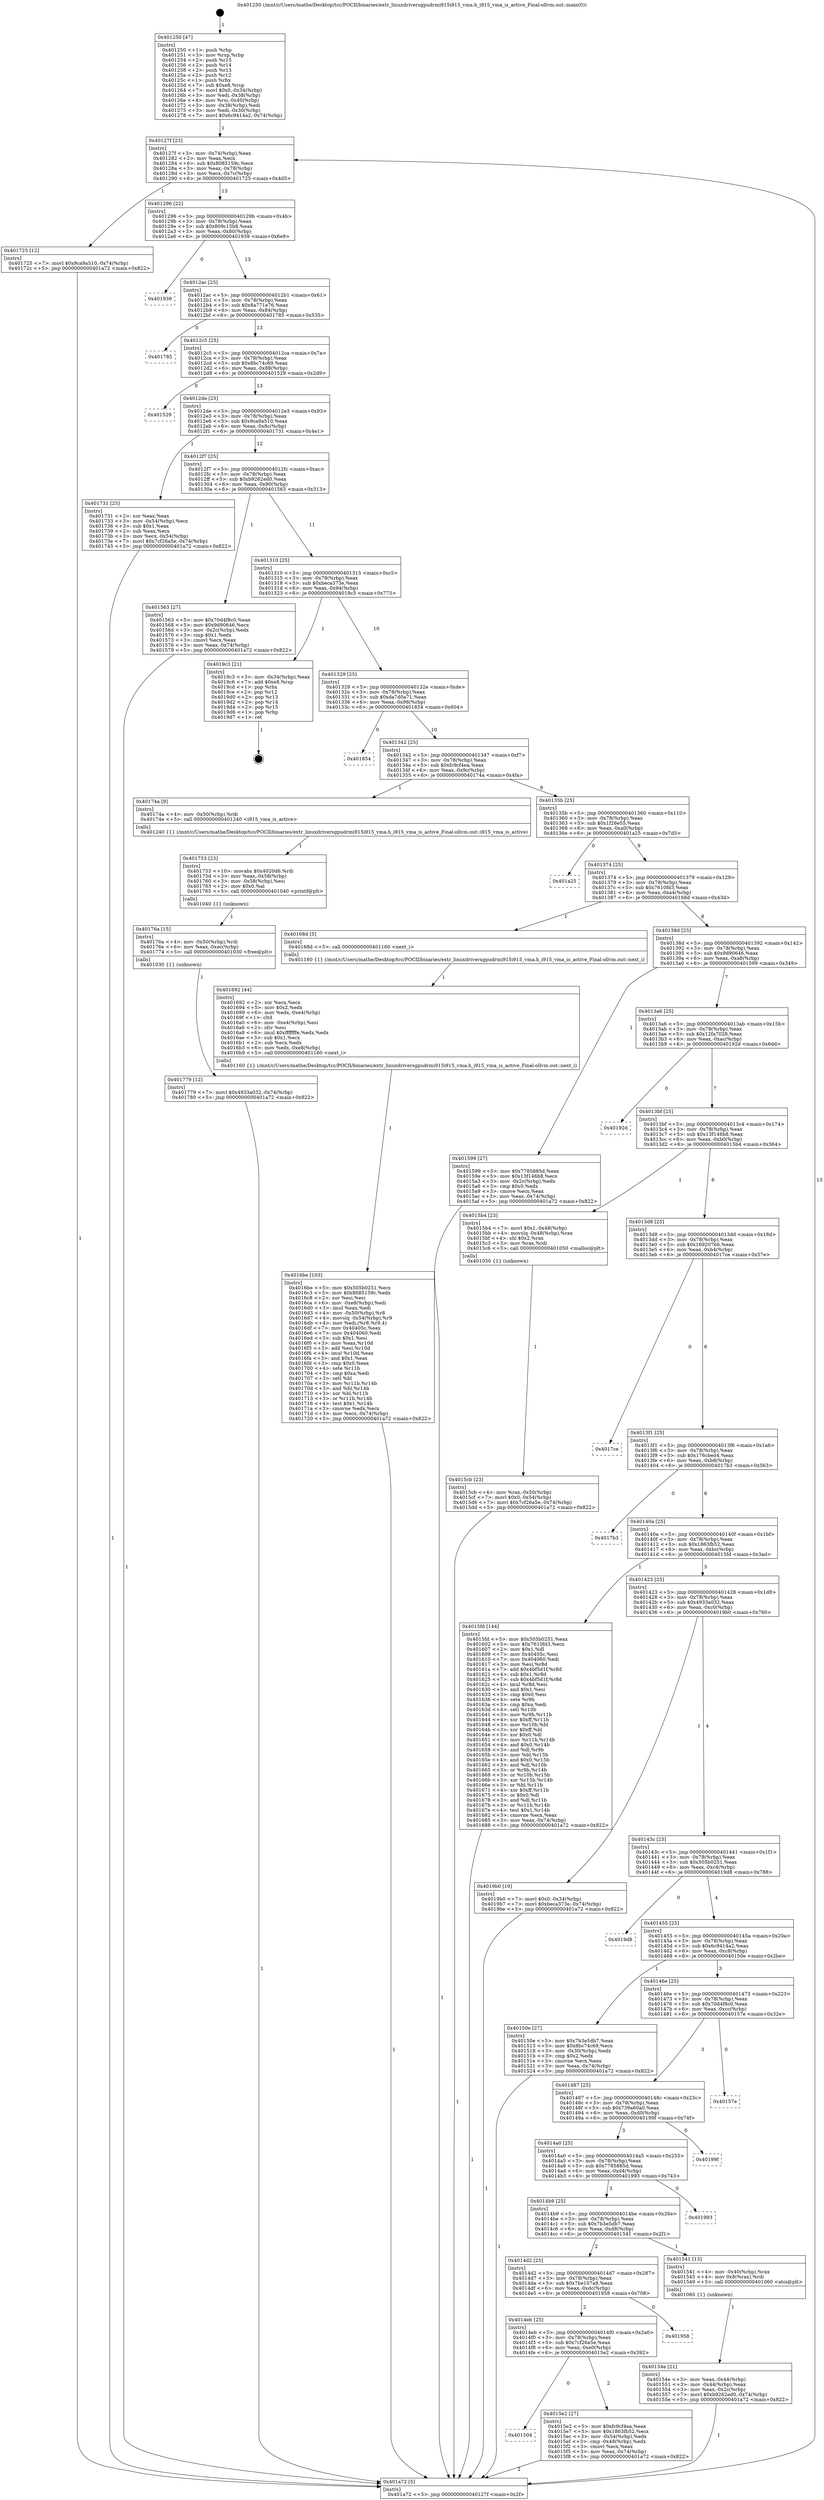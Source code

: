 digraph "0x401250" {
  label = "0x401250 (/mnt/c/Users/mathe/Desktop/tcc/POCII/binaries/extr_linuxdriversgpudrmi915i915_vma.h_i915_vma_is_active_Final-ollvm.out::main(0))"
  labelloc = "t"
  node[shape=record]

  Entry [label="",width=0.3,height=0.3,shape=circle,fillcolor=black,style=filled]
  "0x40127f" [label="{
     0x40127f [23]\l
     | [instrs]\l
     &nbsp;&nbsp;0x40127f \<+3\>: mov -0x74(%rbp),%eax\l
     &nbsp;&nbsp;0x401282 \<+2\>: mov %eax,%ecx\l
     &nbsp;&nbsp;0x401284 \<+6\>: sub $0x8085159c,%ecx\l
     &nbsp;&nbsp;0x40128a \<+3\>: mov %eax,-0x78(%rbp)\l
     &nbsp;&nbsp;0x40128d \<+3\>: mov %ecx,-0x7c(%rbp)\l
     &nbsp;&nbsp;0x401290 \<+6\>: je 0000000000401725 \<main+0x4d5\>\l
  }"]
  "0x401725" [label="{
     0x401725 [12]\l
     | [instrs]\l
     &nbsp;&nbsp;0x401725 \<+7\>: movl $0x9ca9a510,-0x74(%rbp)\l
     &nbsp;&nbsp;0x40172c \<+5\>: jmp 0000000000401a72 \<main+0x822\>\l
  }"]
  "0x401296" [label="{
     0x401296 [22]\l
     | [instrs]\l
     &nbsp;&nbsp;0x401296 \<+5\>: jmp 000000000040129b \<main+0x4b\>\l
     &nbsp;&nbsp;0x40129b \<+3\>: mov -0x78(%rbp),%eax\l
     &nbsp;&nbsp;0x40129e \<+5\>: sub $0x809c15b8,%eax\l
     &nbsp;&nbsp;0x4012a3 \<+3\>: mov %eax,-0x80(%rbp)\l
     &nbsp;&nbsp;0x4012a6 \<+6\>: je 0000000000401939 \<main+0x6e9\>\l
  }"]
  Exit [label="",width=0.3,height=0.3,shape=circle,fillcolor=black,style=filled,peripheries=2]
  "0x401939" [label="{
     0x401939\l
  }", style=dashed]
  "0x4012ac" [label="{
     0x4012ac [25]\l
     | [instrs]\l
     &nbsp;&nbsp;0x4012ac \<+5\>: jmp 00000000004012b1 \<main+0x61\>\l
     &nbsp;&nbsp;0x4012b1 \<+3\>: mov -0x78(%rbp),%eax\l
     &nbsp;&nbsp;0x4012b4 \<+5\>: sub $0x8a771e76,%eax\l
     &nbsp;&nbsp;0x4012b9 \<+6\>: mov %eax,-0x84(%rbp)\l
     &nbsp;&nbsp;0x4012bf \<+6\>: je 0000000000401785 \<main+0x535\>\l
  }"]
  "0x401779" [label="{
     0x401779 [12]\l
     | [instrs]\l
     &nbsp;&nbsp;0x401779 \<+7\>: movl $0x4933a032,-0x74(%rbp)\l
     &nbsp;&nbsp;0x401780 \<+5\>: jmp 0000000000401a72 \<main+0x822\>\l
  }"]
  "0x401785" [label="{
     0x401785\l
  }", style=dashed]
  "0x4012c5" [label="{
     0x4012c5 [25]\l
     | [instrs]\l
     &nbsp;&nbsp;0x4012c5 \<+5\>: jmp 00000000004012ca \<main+0x7a\>\l
     &nbsp;&nbsp;0x4012ca \<+3\>: mov -0x78(%rbp),%eax\l
     &nbsp;&nbsp;0x4012cd \<+5\>: sub $0x8bc74c69,%eax\l
     &nbsp;&nbsp;0x4012d2 \<+6\>: mov %eax,-0x88(%rbp)\l
     &nbsp;&nbsp;0x4012d8 \<+6\>: je 0000000000401529 \<main+0x2d9\>\l
  }"]
  "0x40176a" [label="{
     0x40176a [15]\l
     | [instrs]\l
     &nbsp;&nbsp;0x40176a \<+4\>: mov -0x50(%rbp),%rdi\l
     &nbsp;&nbsp;0x40176e \<+6\>: mov %eax,-0xec(%rbp)\l
     &nbsp;&nbsp;0x401774 \<+5\>: call 0000000000401030 \<free@plt\>\l
     | [calls]\l
     &nbsp;&nbsp;0x401030 \{1\} (unknown)\l
  }"]
  "0x401529" [label="{
     0x401529\l
  }", style=dashed]
  "0x4012de" [label="{
     0x4012de [25]\l
     | [instrs]\l
     &nbsp;&nbsp;0x4012de \<+5\>: jmp 00000000004012e3 \<main+0x93\>\l
     &nbsp;&nbsp;0x4012e3 \<+3\>: mov -0x78(%rbp),%eax\l
     &nbsp;&nbsp;0x4012e6 \<+5\>: sub $0x9ca9a510,%eax\l
     &nbsp;&nbsp;0x4012eb \<+6\>: mov %eax,-0x8c(%rbp)\l
     &nbsp;&nbsp;0x4012f1 \<+6\>: je 0000000000401731 \<main+0x4e1\>\l
  }"]
  "0x401753" [label="{
     0x401753 [23]\l
     | [instrs]\l
     &nbsp;&nbsp;0x401753 \<+10\>: movabs $0x4020d6,%rdi\l
     &nbsp;&nbsp;0x40175d \<+3\>: mov %eax,-0x58(%rbp)\l
     &nbsp;&nbsp;0x401760 \<+3\>: mov -0x58(%rbp),%esi\l
     &nbsp;&nbsp;0x401763 \<+2\>: mov $0x0,%al\l
     &nbsp;&nbsp;0x401765 \<+5\>: call 0000000000401040 \<printf@plt\>\l
     | [calls]\l
     &nbsp;&nbsp;0x401040 \{1\} (unknown)\l
  }"]
  "0x401731" [label="{
     0x401731 [25]\l
     | [instrs]\l
     &nbsp;&nbsp;0x401731 \<+2\>: xor %eax,%eax\l
     &nbsp;&nbsp;0x401733 \<+3\>: mov -0x54(%rbp),%ecx\l
     &nbsp;&nbsp;0x401736 \<+3\>: sub $0x1,%eax\l
     &nbsp;&nbsp;0x401739 \<+2\>: sub %eax,%ecx\l
     &nbsp;&nbsp;0x40173b \<+3\>: mov %ecx,-0x54(%rbp)\l
     &nbsp;&nbsp;0x40173e \<+7\>: movl $0x7cf26a5e,-0x74(%rbp)\l
     &nbsp;&nbsp;0x401745 \<+5\>: jmp 0000000000401a72 \<main+0x822\>\l
  }"]
  "0x4012f7" [label="{
     0x4012f7 [25]\l
     | [instrs]\l
     &nbsp;&nbsp;0x4012f7 \<+5\>: jmp 00000000004012fc \<main+0xac\>\l
     &nbsp;&nbsp;0x4012fc \<+3\>: mov -0x78(%rbp),%eax\l
     &nbsp;&nbsp;0x4012ff \<+5\>: sub $0xb9262ed0,%eax\l
     &nbsp;&nbsp;0x401304 \<+6\>: mov %eax,-0x90(%rbp)\l
     &nbsp;&nbsp;0x40130a \<+6\>: je 0000000000401563 \<main+0x313\>\l
  }"]
  "0x4016be" [label="{
     0x4016be [103]\l
     | [instrs]\l
     &nbsp;&nbsp;0x4016be \<+5\>: mov $0x505b0251,%ecx\l
     &nbsp;&nbsp;0x4016c3 \<+5\>: mov $0x8085159c,%edx\l
     &nbsp;&nbsp;0x4016c8 \<+2\>: xor %esi,%esi\l
     &nbsp;&nbsp;0x4016ca \<+6\>: mov -0xe8(%rbp),%edi\l
     &nbsp;&nbsp;0x4016d0 \<+3\>: imul %eax,%edi\l
     &nbsp;&nbsp;0x4016d3 \<+4\>: mov -0x50(%rbp),%r8\l
     &nbsp;&nbsp;0x4016d7 \<+4\>: movslq -0x54(%rbp),%r9\l
     &nbsp;&nbsp;0x4016db \<+4\>: mov %edi,(%r8,%r9,4)\l
     &nbsp;&nbsp;0x4016df \<+7\>: mov 0x40405c,%eax\l
     &nbsp;&nbsp;0x4016e6 \<+7\>: mov 0x404060,%edi\l
     &nbsp;&nbsp;0x4016ed \<+3\>: sub $0x1,%esi\l
     &nbsp;&nbsp;0x4016f0 \<+3\>: mov %eax,%r10d\l
     &nbsp;&nbsp;0x4016f3 \<+3\>: add %esi,%r10d\l
     &nbsp;&nbsp;0x4016f6 \<+4\>: imul %r10d,%eax\l
     &nbsp;&nbsp;0x4016fa \<+3\>: and $0x1,%eax\l
     &nbsp;&nbsp;0x4016fd \<+3\>: cmp $0x0,%eax\l
     &nbsp;&nbsp;0x401700 \<+4\>: sete %r11b\l
     &nbsp;&nbsp;0x401704 \<+3\>: cmp $0xa,%edi\l
     &nbsp;&nbsp;0x401707 \<+3\>: setl %bl\l
     &nbsp;&nbsp;0x40170a \<+3\>: mov %r11b,%r14b\l
     &nbsp;&nbsp;0x40170d \<+3\>: and %bl,%r14b\l
     &nbsp;&nbsp;0x401710 \<+3\>: xor %bl,%r11b\l
     &nbsp;&nbsp;0x401713 \<+3\>: or %r11b,%r14b\l
     &nbsp;&nbsp;0x401716 \<+4\>: test $0x1,%r14b\l
     &nbsp;&nbsp;0x40171a \<+3\>: cmovne %edx,%ecx\l
     &nbsp;&nbsp;0x40171d \<+3\>: mov %ecx,-0x74(%rbp)\l
     &nbsp;&nbsp;0x401720 \<+5\>: jmp 0000000000401a72 \<main+0x822\>\l
  }"]
  "0x401563" [label="{
     0x401563 [27]\l
     | [instrs]\l
     &nbsp;&nbsp;0x401563 \<+5\>: mov $0x70d4f8c0,%eax\l
     &nbsp;&nbsp;0x401568 \<+5\>: mov $0x9d90646,%ecx\l
     &nbsp;&nbsp;0x40156d \<+3\>: mov -0x2c(%rbp),%edx\l
     &nbsp;&nbsp;0x401570 \<+3\>: cmp $0x1,%edx\l
     &nbsp;&nbsp;0x401573 \<+3\>: cmovl %ecx,%eax\l
     &nbsp;&nbsp;0x401576 \<+3\>: mov %eax,-0x74(%rbp)\l
     &nbsp;&nbsp;0x401579 \<+5\>: jmp 0000000000401a72 \<main+0x822\>\l
  }"]
  "0x401310" [label="{
     0x401310 [25]\l
     | [instrs]\l
     &nbsp;&nbsp;0x401310 \<+5\>: jmp 0000000000401315 \<main+0xc5\>\l
     &nbsp;&nbsp;0x401315 \<+3\>: mov -0x78(%rbp),%eax\l
     &nbsp;&nbsp;0x401318 \<+5\>: sub $0xbeca373e,%eax\l
     &nbsp;&nbsp;0x40131d \<+6\>: mov %eax,-0x94(%rbp)\l
     &nbsp;&nbsp;0x401323 \<+6\>: je 00000000004019c3 \<main+0x773\>\l
  }"]
  "0x401692" [label="{
     0x401692 [44]\l
     | [instrs]\l
     &nbsp;&nbsp;0x401692 \<+2\>: xor %ecx,%ecx\l
     &nbsp;&nbsp;0x401694 \<+5\>: mov $0x2,%edx\l
     &nbsp;&nbsp;0x401699 \<+6\>: mov %edx,-0xe4(%rbp)\l
     &nbsp;&nbsp;0x40169f \<+1\>: cltd\l
     &nbsp;&nbsp;0x4016a0 \<+6\>: mov -0xe4(%rbp),%esi\l
     &nbsp;&nbsp;0x4016a6 \<+2\>: idiv %esi\l
     &nbsp;&nbsp;0x4016a8 \<+6\>: imul $0xfffffffe,%edx,%edx\l
     &nbsp;&nbsp;0x4016ae \<+3\>: sub $0x1,%ecx\l
     &nbsp;&nbsp;0x4016b1 \<+2\>: sub %ecx,%edx\l
     &nbsp;&nbsp;0x4016b3 \<+6\>: mov %edx,-0xe8(%rbp)\l
     &nbsp;&nbsp;0x4016b9 \<+5\>: call 0000000000401160 \<next_i\>\l
     | [calls]\l
     &nbsp;&nbsp;0x401160 \{1\} (/mnt/c/Users/mathe/Desktop/tcc/POCII/binaries/extr_linuxdriversgpudrmi915i915_vma.h_i915_vma_is_active_Final-ollvm.out::next_i)\l
  }"]
  "0x4019c3" [label="{
     0x4019c3 [21]\l
     | [instrs]\l
     &nbsp;&nbsp;0x4019c3 \<+3\>: mov -0x34(%rbp),%eax\l
     &nbsp;&nbsp;0x4019c6 \<+7\>: add $0xe8,%rsp\l
     &nbsp;&nbsp;0x4019cd \<+1\>: pop %rbx\l
     &nbsp;&nbsp;0x4019ce \<+2\>: pop %r12\l
     &nbsp;&nbsp;0x4019d0 \<+2\>: pop %r13\l
     &nbsp;&nbsp;0x4019d2 \<+2\>: pop %r14\l
     &nbsp;&nbsp;0x4019d4 \<+2\>: pop %r15\l
     &nbsp;&nbsp;0x4019d6 \<+1\>: pop %rbp\l
     &nbsp;&nbsp;0x4019d7 \<+1\>: ret\l
  }"]
  "0x401329" [label="{
     0x401329 [25]\l
     | [instrs]\l
     &nbsp;&nbsp;0x401329 \<+5\>: jmp 000000000040132e \<main+0xde\>\l
     &nbsp;&nbsp;0x40132e \<+3\>: mov -0x78(%rbp),%eax\l
     &nbsp;&nbsp;0x401331 \<+5\>: sub $0xda7d0a71,%eax\l
     &nbsp;&nbsp;0x401336 \<+6\>: mov %eax,-0x98(%rbp)\l
     &nbsp;&nbsp;0x40133c \<+6\>: je 0000000000401854 \<main+0x604\>\l
  }"]
  "0x401504" [label="{
     0x401504\l
  }", style=dashed]
  "0x401854" [label="{
     0x401854\l
  }", style=dashed]
  "0x401342" [label="{
     0x401342 [25]\l
     | [instrs]\l
     &nbsp;&nbsp;0x401342 \<+5\>: jmp 0000000000401347 \<main+0xf7\>\l
     &nbsp;&nbsp;0x401347 \<+3\>: mov -0x78(%rbp),%eax\l
     &nbsp;&nbsp;0x40134a \<+5\>: sub $0xfc9cf4ea,%eax\l
     &nbsp;&nbsp;0x40134f \<+6\>: mov %eax,-0x9c(%rbp)\l
     &nbsp;&nbsp;0x401355 \<+6\>: je 000000000040174a \<main+0x4fa\>\l
  }"]
  "0x4015e2" [label="{
     0x4015e2 [27]\l
     | [instrs]\l
     &nbsp;&nbsp;0x4015e2 \<+5\>: mov $0xfc9cf4ea,%eax\l
     &nbsp;&nbsp;0x4015e7 \<+5\>: mov $0x1863fb52,%ecx\l
     &nbsp;&nbsp;0x4015ec \<+3\>: mov -0x54(%rbp),%edx\l
     &nbsp;&nbsp;0x4015ef \<+3\>: cmp -0x48(%rbp),%edx\l
     &nbsp;&nbsp;0x4015f2 \<+3\>: cmovl %ecx,%eax\l
     &nbsp;&nbsp;0x4015f5 \<+3\>: mov %eax,-0x74(%rbp)\l
     &nbsp;&nbsp;0x4015f8 \<+5\>: jmp 0000000000401a72 \<main+0x822\>\l
  }"]
  "0x40174a" [label="{
     0x40174a [9]\l
     | [instrs]\l
     &nbsp;&nbsp;0x40174a \<+4\>: mov -0x50(%rbp),%rdi\l
     &nbsp;&nbsp;0x40174e \<+5\>: call 0000000000401240 \<i915_vma_is_active\>\l
     | [calls]\l
     &nbsp;&nbsp;0x401240 \{1\} (/mnt/c/Users/mathe/Desktop/tcc/POCII/binaries/extr_linuxdriversgpudrmi915i915_vma.h_i915_vma_is_active_Final-ollvm.out::i915_vma_is_active)\l
  }"]
  "0x40135b" [label="{
     0x40135b [25]\l
     | [instrs]\l
     &nbsp;&nbsp;0x40135b \<+5\>: jmp 0000000000401360 \<main+0x110\>\l
     &nbsp;&nbsp;0x401360 \<+3\>: mov -0x78(%rbp),%eax\l
     &nbsp;&nbsp;0x401363 \<+5\>: sub $0x1f26e55,%eax\l
     &nbsp;&nbsp;0x401368 \<+6\>: mov %eax,-0xa0(%rbp)\l
     &nbsp;&nbsp;0x40136e \<+6\>: je 0000000000401a25 \<main+0x7d5\>\l
  }"]
  "0x4014eb" [label="{
     0x4014eb [25]\l
     | [instrs]\l
     &nbsp;&nbsp;0x4014eb \<+5\>: jmp 00000000004014f0 \<main+0x2a0\>\l
     &nbsp;&nbsp;0x4014f0 \<+3\>: mov -0x78(%rbp),%eax\l
     &nbsp;&nbsp;0x4014f3 \<+5\>: sub $0x7cf26a5e,%eax\l
     &nbsp;&nbsp;0x4014f8 \<+6\>: mov %eax,-0xe0(%rbp)\l
     &nbsp;&nbsp;0x4014fe \<+6\>: je 00000000004015e2 \<main+0x392\>\l
  }"]
  "0x401a25" [label="{
     0x401a25\l
  }", style=dashed]
  "0x401374" [label="{
     0x401374 [25]\l
     | [instrs]\l
     &nbsp;&nbsp;0x401374 \<+5\>: jmp 0000000000401379 \<main+0x129\>\l
     &nbsp;&nbsp;0x401379 \<+3\>: mov -0x78(%rbp),%eax\l
     &nbsp;&nbsp;0x40137c \<+5\>: sub $0x7610fd3,%eax\l
     &nbsp;&nbsp;0x401381 \<+6\>: mov %eax,-0xa4(%rbp)\l
     &nbsp;&nbsp;0x401387 \<+6\>: je 000000000040168d \<main+0x43d\>\l
  }"]
  "0x401958" [label="{
     0x401958\l
  }", style=dashed]
  "0x40168d" [label="{
     0x40168d [5]\l
     | [instrs]\l
     &nbsp;&nbsp;0x40168d \<+5\>: call 0000000000401160 \<next_i\>\l
     | [calls]\l
     &nbsp;&nbsp;0x401160 \{1\} (/mnt/c/Users/mathe/Desktop/tcc/POCII/binaries/extr_linuxdriversgpudrmi915i915_vma.h_i915_vma_is_active_Final-ollvm.out::next_i)\l
  }"]
  "0x40138d" [label="{
     0x40138d [25]\l
     | [instrs]\l
     &nbsp;&nbsp;0x40138d \<+5\>: jmp 0000000000401392 \<main+0x142\>\l
     &nbsp;&nbsp;0x401392 \<+3\>: mov -0x78(%rbp),%eax\l
     &nbsp;&nbsp;0x401395 \<+5\>: sub $0x9d90646,%eax\l
     &nbsp;&nbsp;0x40139a \<+6\>: mov %eax,-0xa8(%rbp)\l
     &nbsp;&nbsp;0x4013a0 \<+6\>: je 0000000000401599 \<main+0x349\>\l
  }"]
  "0x4015cb" [label="{
     0x4015cb [23]\l
     | [instrs]\l
     &nbsp;&nbsp;0x4015cb \<+4\>: mov %rax,-0x50(%rbp)\l
     &nbsp;&nbsp;0x4015cf \<+7\>: movl $0x0,-0x54(%rbp)\l
     &nbsp;&nbsp;0x4015d6 \<+7\>: movl $0x7cf26a5e,-0x74(%rbp)\l
     &nbsp;&nbsp;0x4015dd \<+5\>: jmp 0000000000401a72 \<main+0x822\>\l
  }"]
  "0x401599" [label="{
     0x401599 [27]\l
     | [instrs]\l
     &nbsp;&nbsp;0x401599 \<+5\>: mov $0x7785885d,%eax\l
     &nbsp;&nbsp;0x40159e \<+5\>: mov $0x13f146b8,%ecx\l
     &nbsp;&nbsp;0x4015a3 \<+3\>: mov -0x2c(%rbp),%edx\l
     &nbsp;&nbsp;0x4015a6 \<+3\>: cmp $0x0,%edx\l
     &nbsp;&nbsp;0x4015a9 \<+3\>: cmove %ecx,%eax\l
     &nbsp;&nbsp;0x4015ac \<+3\>: mov %eax,-0x74(%rbp)\l
     &nbsp;&nbsp;0x4015af \<+5\>: jmp 0000000000401a72 \<main+0x822\>\l
  }"]
  "0x4013a6" [label="{
     0x4013a6 [25]\l
     | [instrs]\l
     &nbsp;&nbsp;0x4013a6 \<+5\>: jmp 00000000004013ab \<main+0x15b\>\l
     &nbsp;&nbsp;0x4013ab \<+3\>: mov -0x78(%rbp),%eax\l
     &nbsp;&nbsp;0x4013ae \<+5\>: sub $0x12fa7028,%eax\l
     &nbsp;&nbsp;0x4013b3 \<+6\>: mov %eax,-0xac(%rbp)\l
     &nbsp;&nbsp;0x4013b9 \<+6\>: je 000000000040192d \<main+0x6dd\>\l
  }"]
  "0x40154e" [label="{
     0x40154e [21]\l
     | [instrs]\l
     &nbsp;&nbsp;0x40154e \<+3\>: mov %eax,-0x44(%rbp)\l
     &nbsp;&nbsp;0x401551 \<+3\>: mov -0x44(%rbp),%eax\l
     &nbsp;&nbsp;0x401554 \<+3\>: mov %eax,-0x2c(%rbp)\l
     &nbsp;&nbsp;0x401557 \<+7\>: movl $0xb9262ed0,-0x74(%rbp)\l
     &nbsp;&nbsp;0x40155e \<+5\>: jmp 0000000000401a72 \<main+0x822\>\l
  }"]
  "0x40192d" [label="{
     0x40192d\l
  }", style=dashed]
  "0x4013bf" [label="{
     0x4013bf [25]\l
     | [instrs]\l
     &nbsp;&nbsp;0x4013bf \<+5\>: jmp 00000000004013c4 \<main+0x174\>\l
     &nbsp;&nbsp;0x4013c4 \<+3\>: mov -0x78(%rbp),%eax\l
     &nbsp;&nbsp;0x4013c7 \<+5\>: sub $0x13f146b8,%eax\l
     &nbsp;&nbsp;0x4013cc \<+6\>: mov %eax,-0xb0(%rbp)\l
     &nbsp;&nbsp;0x4013d2 \<+6\>: je 00000000004015b4 \<main+0x364\>\l
  }"]
  "0x4014d2" [label="{
     0x4014d2 [25]\l
     | [instrs]\l
     &nbsp;&nbsp;0x4014d2 \<+5\>: jmp 00000000004014d7 \<main+0x287\>\l
     &nbsp;&nbsp;0x4014d7 \<+3\>: mov -0x78(%rbp),%eax\l
     &nbsp;&nbsp;0x4014da \<+5\>: sub $0x7be107a9,%eax\l
     &nbsp;&nbsp;0x4014df \<+6\>: mov %eax,-0xdc(%rbp)\l
     &nbsp;&nbsp;0x4014e5 \<+6\>: je 0000000000401958 \<main+0x708\>\l
  }"]
  "0x4015b4" [label="{
     0x4015b4 [23]\l
     | [instrs]\l
     &nbsp;&nbsp;0x4015b4 \<+7\>: movl $0x1,-0x48(%rbp)\l
     &nbsp;&nbsp;0x4015bb \<+4\>: movslq -0x48(%rbp),%rax\l
     &nbsp;&nbsp;0x4015bf \<+4\>: shl $0x2,%rax\l
     &nbsp;&nbsp;0x4015c3 \<+3\>: mov %rax,%rdi\l
     &nbsp;&nbsp;0x4015c6 \<+5\>: call 0000000000401050 \<malloc@plt\>\l
     | [calls]\l
     &nbsp;&nbsp;0x401050 \{1\} (unknown)\l
  }"]
  "0x4013d8" [label="{
     0x4013d8 [25]\l
     | [instrs]\l
     &nbsp;&nbsp;0x4013d8 \<+5\>: jmp 00000000004013dd \<main+0x18d\>\l
     &nbsp;&nbsp;0x4013dd \<+3\>: mov -0x78(%rbp),%eax\l
     &nbsp;&nbsp;0x4013e0 \<+5\>: sub $0x16920766,%eax\l
     &nbsp;&nbsp;0x4013e5 \<+6\>: mov %eax,-0xb4(%rbp)\l
     &nbsp;&nbsp;0x4013eb \<+6\>: je 00000000004017ce \<main+0x57e\>\l
  }"]
  "0x401541" [label="{
     0x401541 [13]\l
     | [instrs]\l
     &nbsp;&nbsp;0x401541 \<+4\>: mov -0x40(%rbp),%rax\l
     &nbsp;&nbsp;0x401545 \<+4\>: mov 0x8(%rax),%rdi\l
     &nbsp;&nbsp;0x401549 \<+5\>: call 0000000000401060 \<atoi@plt\>\l
     | [calls]\l
     &nbsp;&nbsp;0x401060 \{1\} (unknown)\l
  }"]
  "0x4017ce" [label="{
     0x4017ce\l
  }", style=dashed]
  "0x4013f1" [label="{
     0x4013f1 [25]\l
     | [instrs]\l
     &nbsp;&nbsp;0x4013f1 \<+5\>: jmp 00000000004013f6 \<main+0x1a6\>\l
     &nbsp;&nbsp;0x4013f6 \<+3\>: mov -0x78(%rbp),%eax\l
     &nbsp;&nbsp;0x4013f9 \<+5\>: sub $0x176cbed4,%eax\l
     &nbsp;&nbsp;0x4013fe \<+6\>: mov %eax,-0xb8(%rbp)\l
     &nbsp;&nbsp;0x401404 \<+6\>: je 00000000004017b3 \<main+0x563\>\l
  }"]
  "0x4014b9" [label="{
     0x4014b9 [25]\l
     | [instrs]\l
     &nbsp;&nbsp;0x4014b9 \<+5\>: jmp 00000000004014be \<main+0x26e\>\l
     &nbsp;&nbsp;0x4014be \<+3\>: mov -0x78(%rbp),%eax\l
     &nbsp;&nbsp;0x4014c1 \<+5\>: sub $0x7b3e5db7,%eax\l
     &nbsp;&nbsp;0x4014c6 \<+6\>: mov %eax,-0xd8(%rbp)\l
     &nbsp;&nbsp;0x4014cc \<+6\>: je 0000000000401541 \<main+0x2f1\>\l
  }"]
  "0x4017b3" [label="{
     0x4017b3\l
  }", style=dashed]
  "0x40140a" [label="{
     0x40140a [25]\l
     | [instrs]\l
     &nbsp;&nbsp;0x40140a \<+5\>: jmp 000000000040140f \<main+0x1bf\>\l
     &nbsp;&nbsp;0x40140f \<+3\>: mov -0x78(%rbp),%eax\l
     &nbsp;&nbsp;0x401412 \<+5\>: sub $0x1863fb52,%eax\l
     &nbsp;&nbsp;0x401417 \<+6\>: mov %eax,-0xbc(%rbp)\l
     &nbsp;&nbsp;0x40141d \<+6\>: je 00000000004015fd \<main+0x3ad\>\l
  }"]
  "0x401993" [label="{
     0x401993\l
  }", style=dashed]
  "0x4015fd" [label="{
     0x4015fd [144]\l
     | [instrs]\l
     &nbsp;&nbsp;0x4015fd \<+5\>: mov $0x505b0251,%eax\l
     &nbsp;&nbsp;0x401602 \<+5\>: mov $0x7610fd3,%ecx\l
     &nbsp;&nbsp;0x401607 \<+2\>: mov $0x1,%dl\l
     &nbsp;&nbsp;0x401609 \<+7\>: mov 0x40405c,%esi\l
     &nbsp;&nbsp;0x401610 \<+7\>: mov 0x404060,%edi\l
     &nbsp;&nbsp;0x401617 \<+3\>: mov %esi,%r8d\l
     &nbsp;&nbsp;0x40161a \<+7\>: add $0x4bf5d1f,%r8d\l
     &nbsp;&nbsp;0x401621 \<+4\>: sub $0x1,%r8d\l
     &nbsp;&nbsp;0x401625 \<+7\>: sub $0x4bf5d1f,%r8d\l
     &nbsp;&nbsp;0x40162c \<+4\>: imul %r8d,%esi\l
     &nbsp;&nbsp;0x401630 \<+3\>: and $0x1,%esi\l
     &nbsp;&nbsp;0x401633 \<+3\>: cmp $0x0,%esi\l
     &nbsp;&nbsp;0x401636 \<+4\>: sete %r9b\l
     &nbsp;&nbsp;0x40163a \<+3\>: cmp $0xa,%edi\l
     &nbsp;&nbsp;0x40163d \<+4\>: setl %r10b\l
     &nbsp;&nbsp;0x401641 \<+3\>: mov %r9b,%r11b\l
     &nbsp;&nbsp;0x401644 \<+4\>: xor $0xff,%r11b\l
     &nbsp;&nbsp;0x401648 \<+3\>: mov %r10b,%bl\l
     &nbsp;&nbsp;0x40164b \<+3\>: xor $0xff,%bl\l
     &nbsp;&nbsp;0x40164e \<+3\>: xor $0x0,%dl\l
     &nbsp;&nbsp;0x401651 \<+3\>: mov %r11b,%r14b\l
     &nbsp;&nbsp;0x401654 \<+4\>: and $0x0,%r14b\l
     &nbsp;&nbsp;0x401658 \<+3\>: and %dl,%r9b\l
     &nbsp;&nbsp;0x40165b \<+3\>: mov %bl,%r15b\l
     &nbsp;&nbsp;0x40165e \<+4\>: and $0x0,%r15b\l
     &nbsp;&nbsp;0x401662 \<+3\>: and %dl,%r10b\l
     &nbsp;&nbsp;0x401665 \<+3\>: or %r9b,%r14b\l
     &nbsp;&nbsp;0x401668 \<+3\>: or %r10b,%r15b\l
     &nbsp;&nbsp;0x40166b \<+3\>: xor %r15b,%r14b\l
     &nbsp;&nbsp;0x40166e \<+3\>: or %bl,%r11b\l
     &nbsp;&nbsp;0x401671 \<+4\>: xor $0xff,%r11b\l
     &nbsp;&nbsp;0x401675 \<+3\>: or $0x0,%dl\l
     &nbsp;&nbsp;0x401678 \<+3\>: and %dl,%r11b\l
     &nbsp;&nbsp;0x40167b \<+3\>: or %r11b,%r14b\l
     &nbsp;&nbsp;0x40167e \<+4\>: test $0x1,%r14b\l
     &nbsp;&nbsp;0x401682 \<+3\>: cmovne %ecx,%eax\l
     &nbsp;&nbsp;0x401685 \<+3\>: mov %eax,-0x74(%rbp)\l
     &nbsp;&nbsp;0x401688 \<+5\>: jmp 0000000000401a72 \<main+0x822\>\l
  }"]
  "0x401423" [label="{
     0x401423 [25]\l
     | [instrs]\l
     &nbsp;&nbsp;0x401423 \<+5\>: jmp 0000000000401428 \<main+0x1d8\>\l
     &nbsp;&nbsp;0x401428 \<+3\>: mov -0x78(%rbp),%eax\l
     &nbsp;&nbsp;0x40142b \<+5\>: sub $0x4933a032,%eax\l
     &nbsp;&nbsp;0x401430 \<+6\>: mov %eax,-0xc0(%rbp)\l
     &nbsp;&nbsp;0x401436 \<+6\>: je 00000000004019b0 \<main+0x760\>\l
  }"]
  "0x4014a0" [label="{
     0x4014a0 [25]\l
     | [instrs]\l
     &nbsp;&nbsp;0x4014a0 \<+5\>: jmp 00000000004014a5 \<main+0x255\>\l
     &nbsp;&nbsp;0x4014a5 \<+3\>: mov -0x78(%rbp),%eax\l
     &nbsp;&nbsp;0x4014a8 \<+5\>: sub $0x7785885d,%eax\l
     &nbsp;&nbsp;0x4014ad \<+6\>: mov %eax,-0xd4(%rbp)\l
     &nbsp;&nbsp;0x4014b3 \<+6\>: je 0000000000401993 \<main+0x743\>\l
  }"]
  "0x4019b0" [label="{
     0x4019b0 [19]\l
     | [instrs]\l
     &nbsp;&nbsp;0x4019b0 \<+7\>: movl $0x0,-0x34(%rbp)\l
     &nbsp;&nbsp;0x4019b7 \<+7\>: movl $0xbeca373e,-0x74(%rbp)\l
     &nbsp;&nbsp;0x4019be \<+5\>: jmp 0000000000401a72 \<main+0x822\>\l
  }"]
  "0x40143c" [label="{
     0x40143c [25]\l
     | [instrs]\l
     &nbsp;&nbsp;0x40143c \<+5\>: jmp 0000000000401441 \<main+0x1f1\>\l
     &nbsp;&nbsp;0x401441 \<+3\>: mov -0x78(%rbp),%eax\l
     &nbsp;&nbsp;0x401444 \<+5\>: sub $0x505b0251,%eax\l
     &nbsp;&nbsp;0x401449 \<+6\>: mov %eax,-0xc4(%rbp)\l
     &nbsp;&nbsp;0x40144f \<+6\>: je 00000000004019d8 \<main+0x788\>\l
  }"]
  "0x40199f" [label="{
     0x40199f\l
  }", style=dashed]
  "0x4019d8" [label="{
     0x4019d8\l
  }", style=dashed]
  "0x401455" [label="{
     0x401455 [25]\l
     | [instrs]\l
     &nbsp;&nbsp;0x401455 \<+5\>: jmp 000000000040145a \<main+0x20a\>\l
     &nbsp;&nbsp;0x40145a \<+3\>: mov -0x78(%rbp),%eax\l
     &nbsp;&nbsp;0x40145d \<+5\>: sub $0x6c9414a2,%eax\l
     &nbsp;&nbsp;0x401462 \<+6\>: mov %eax,-0xc8(%rbp)\l
     &nbsp;&nbsp;0x401468 \<+6\>: je 000000000040150e \<main+0x2be\>\l
  }"]
  "0x401487" [label="{
     0x401487 [25]\l
     | [instrs]\l
     &nbsp;&nbsp;0x401487 \<+5\>: jmp 000000000040148c \<main+0x23c\>\l
     &nbsp;&nbsp;0x40148c \<+3\>: mov -0x78(%rbp),%eax\l
     &nbsp;&nbsp;0x40148f \<+5\>: sub $0x739a60a0,%eax\l
     &nbsp;&nbsp;0x401494 \<+6\>: mov %eax,-0xd0(%rbp)\l
     &nbsp;&nbsp;0x40149a \<+6\>: je 000000000040199f \<main+0x74f\>\l
  }"]
  "0x40150e" [label="{
     0x40150e [27]\l
     | [instrs]\l
     &nbsp;&nbsp;0x40150e \<+5\>: mov $0x7b3e5db7,%eax\l
     &nbsp;&nbsp;0x401513 \<+5\>: mov $0x8bc74c69,%ecx\l
     &nbsp;&nbsp;0x401518 \<+3\>: mov -0x30(%rbp),%edx\l
     &nbsp;&nbsp;0x40151b \<+3\>: cmp $0x2,%edx\l
     &nbsp;&nbsp;0x40151e \<+3\>: cmovne %ecx,%eax\l
     &nbsp;&nbsp;0x401521 \<+3\>: mov %eax,-0x74(%rbp)\l
     &nbsp;&nbsp;0x401524 \<+5\>: jmp 0000000000401a72 \<main+0x822\>\l
  }"]
  "0x40146e" [label="{
     0x40146e [25]\l
     | [instrs]\l
     &nbsp;&nbsp;0x40146e \<+5\>: jmp 0000000000401473 \<main+0x223\>\l
     &nbsp;&nbsp;0x401473 \<+3\>: mov -0x78(%rbp),%eax\l
     &nbsp;&nbsp;0x401476 \<+5\>: sub $0x70d4f8c0,%eax\l
     &nbsp;&nbsp;0x40147b \<+6\>: mov %eax,-0xcc(%rbp)\l
     &nbsp;&nbsp;0x401481 \<+6\>: je 000000000040157e \<main+0x32e\>\l
  }"]
  "0x401a72" [label="{
     0x401a72 [5]\l
     | [instrs]\l
     &nbsp;&nbsp;0x401a72 \<+5\>: jmp 000000000040127f \<main+0x2f\>\l
  }"]
  "0x401250" [label="{
     0x401250 [47]\l
     | [instrs]\l
     &nbsp;&nbsp;0x401250 \<+1\>: push %rbp\l
     &nbsp;&nbsp;0x401251 \<+3\>: mov %rsp,%rbp\l
     &nbsp;&nbsp;0x401254 \<+2\>: push %r15\l
     &nbsp;&nbsp;0x401256 \<+2\>: push %r14\l
     &nbsp;&nbsp;0x401258 \<+2\>: push %r13\l
     &nbsp;&nbsp;0x40125a \<+2\>: push %r12\l
     &nbsp;&nbsp;0x40125c \<+1\>: push %rbx\l
     &nbsp;&nbsp;0x40125d \<+7\>: sub $0xe8,%rsp\l
     &nbsp;&nbsp;0x401264 \<+7\>: movl $0x0,-0x34(%rbp)\l
     &nbsp;&nbsp;0x40126b \<+3\>: mov %edi,-0x38(%rbp)\l
     &nbsp;&nbsp;0x40126e \<+4\>: mov %rsi,-0x40(%rbp)\l
     &nbsp;&nbsp;0x401272 \<+3\>: mov -0x38(%rbp),%edi\l
     &nbsp;&nbsp;0x401275 \<+3\>: mov %edi,-0x30(%rbp)\l
     &nbsp;&nbsp;0x401278 \<+7\>: movl $0x6c9414a2,-0x74(%rbp)\l
  }"]
  "0x40157e" [label="{
     0x40157e\l
  }", style=dashed]
  Entry -> "0x401250" [label=" 1"]
  "0x40127f" -> "0x401725" [label=" 1"]
  "0x40127f" -> "0x401296" [label=" 13"]
  "0x4019c3" -> Exit [label=" 1"]
  "0x401296" -> "0x401939" [label=" 0"]
  "0x401296" -> "0x4012ac" [label=" 13"]
  "0x4019b0" -> "0x401a72" [label=" 1"]
  "0x4012ac" -> "0x401785" [label=" 0"]
  "0x4012ac" -> "0x4012c5" [label=" 13"]
  "0x401779" -> "0x401a72" [label=" 1"]
  "0x4012c5" -> "0x401529" [label=" 0"]
  "0x4012c5" -> "0x4012de" [label=" 13"]
  "0x40176a" -> "0x401779" [label=" 1"]
  "0x4012de" -> "0x401731" [label=" 1"]
  "0x4012de" -> "0x4012f7" [label=" 12"]
  "0x401753" -> "0x40176a" [label=" 1"]
  "0x4012f7" -> "0x401563" [label=" 1"]
  "0x4012f7" -> "0x401310" [label=" 11"]
  "0x40174a" -> "0x401753" [label=" 1"]
  "0x401310" -> "0x4019c3" [label=" 1"]
  "0x401310" -> "0x401329" [label=" 10"]
  "0x401731" -> "0x401a72" [label=" 1"]
  "0x401329" -> "0x401854" [label=" 0"]
  "0x401329" -> "0x401342" [label=" 10"]
  "0x401725" -> "0x401a72" [label=" 1"]
  "0x401342" -> "0x40174a" [label=" 1"]
  "0x401342" -> "0x40135b" [label=" 9"]
  "0x4016be" -> "0x401a72" [label=" 1"]
  "0x40135b" -> "0x401a25" [label=" 0"]
  "0x40135b" -> "0x401374" [label=" 9"]
  "0x40168d" -> "0x401692" [label=" 1"]
  "0x401374" -> "0x40168d" [label=" 1"]
  "0x401374" -> "0x40138d" [label=" 8"]
  "0x4015fd" -> "0x401a72" [label=" 1"]
  "0x40138d" -> "0x401599" [label=" 1"]
  "0x40138d" -> "0x4013a6" [label=" 7"]
  "0x4014eb" -> "0x401504" [label=" 0"]
  "0x4013a6" -> "0x40192d" [label=" 0"]
  "0x4013a6" -> "0x4013bf" [label=" 7"]
  "0x4014eb" -> "0x4015e2" [label=" 2"]
  "0x4013bf" -> "0x4015b4" [label=" 1"]
  "0x4013bf" -> "0x4013d8" [label=" 6"]
  "0x401692" -> "0x4016be" [label=" 1"]
  "0x4013d8" -> "0x4017ce" [label=" 0"]
  "0x4013d8" -> "0x4013f1" [label=" 6"]
  "0x4014d2" -> "0x4014eb" [label=" 2"]
  "0x4013f1" -> "0x4017b3" [label=" 0"]
  "0x4013f1" -> "0x40140a" [label=" 6"]
  "0x4015e2" -> "0x401a72" [label=" 2"]
  "0x40140a" -> "0x4015fd" [label=" 1"]
  "0x40140a" -> "0x401423" [label=" 5"]
  "0x4015cb" -> "0x401a72" [label=" 1"]
  "0x401423" -> "0x4019b0" [label=" 1"]
  "0x401423" -> "0x40143c" [label=" 4"]
  "0x401599" -> "0x401a72" [label=" 1"]
  "0x40143c" -> "0x4019d8" [label=" 0"]
  "0x40143c" -> "0x401455" [label=" 4"]
  "0x401563" -> "0x401a72" [label=" 1"]
  "0x401455" -> "0x40150e" [label=" 1"]
  "0x401455" -> "0x40146e" [label=" 3"]
  "0x40150e" -> "0x401a72" [label=" 1"]
  "0x401250" -> "0x40127f" [label=" 1"]
  "0x401a72" -> "0x40127f" [label=" 13"]
  "0x401541" -> "0x40154e" [label=" 1"]
  "0x40146e" -> "0x40157e" [label=" 0"]
  "0x40146e" -> "0x401487" [label=" 3"]
  "0x40154e" -> "0x401a72" [label=" 1"]
  "0x401487" -> "0x40199f" [label=" 0"]
  "0x401487" -> "0x4014a0" [label=" 3"]
  "0x4015b4" -> "0x4015cb" [label=" 1"]
  "0x4014a0" -> "0x401993" [label=" 0"]
  "0x4014a0" -> "0x4014b9" [label=" 3"]
  "0x4014d2" -> "0x401958" [label=" 0"]
  "0x4014b9" -> "0x401541" [label=" 1"]
  "0x4014b9" -> "0x4014d2" [label=" 2"]
}
